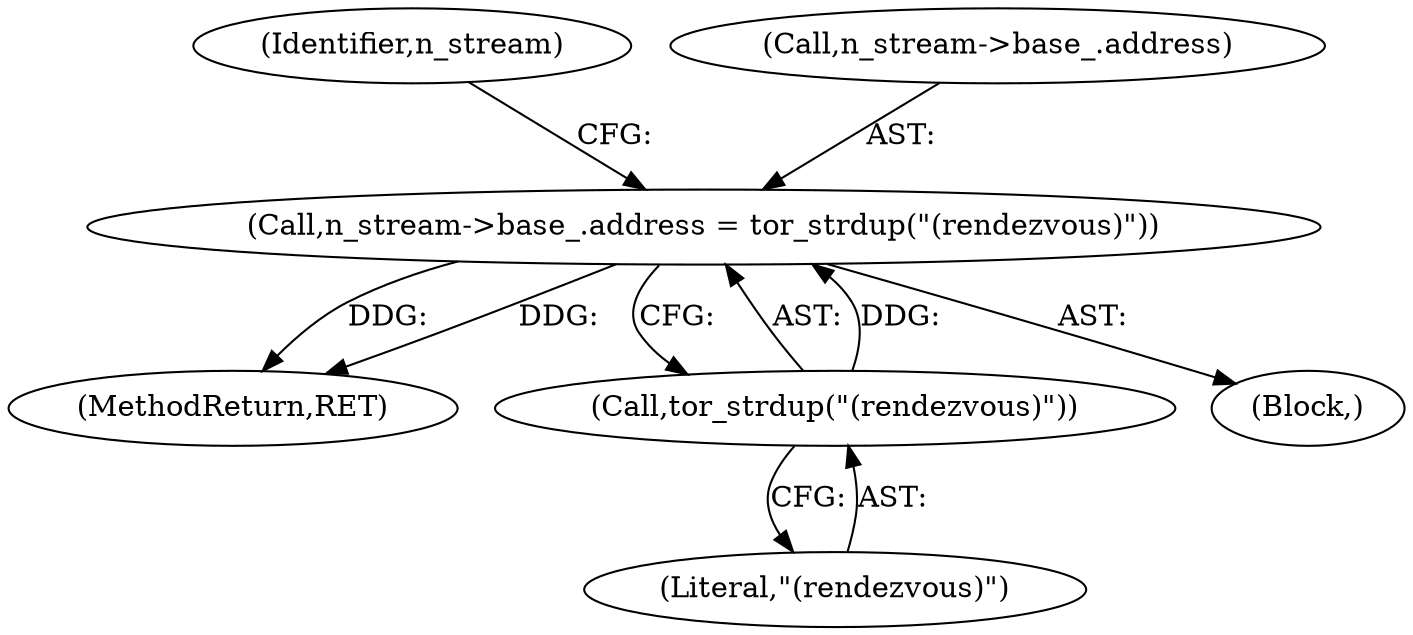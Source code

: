 digraph "0_tor_79b59a2dfcb68897ee89d98587d09e55f07e68d7@API" {
"1000475" [label="(Call,n_stream->base_.address = tor_strdup(\"(rendezvous)\"))"];
"1000481" [label="(Call,tor_strdup(\"(rendezvous)\"))"];
"1000475" [label="(Call,n_stream->base_.address = tor_strdup(\"(rendezvous)\"))"];
"1000482" [label="(Literal,\"(rendezvous)\")"];
"1000481" [label="(Call,tor_strdup(\"(rendezvous)\"))"];
"1000697" [label="(MethodReturn,RET)"];
"1000486" [label="(Identifier,n_stream)"];
"1000466" [label="(Block,)"];
"1000476" [label="(Call,n_stream->base_.address)"];
"1000475" -> "1000466"  [label="AST: "];
"1000475" -> "1000481"  [label="CFG: "];
"1000476" -> "1000475"  [label="AST: "];
"1000481" -> "1000475"  [label="AST: "];
"1000486" -> "1000475"  [label="CFG: "];
"1000475" -> "1000697"  [label="DDG: "];
"1000475" -> "1000697"  [label="DDG: "];
"1000481" -> "1000475"  [label="DDG: "];
"1000481" -> "1000482"  [label="CFG: "];
"1000482" -> "1000481"  [label="AST: "];
}
